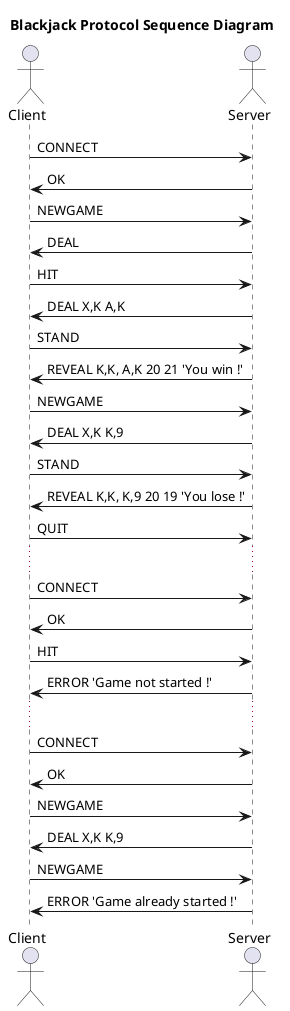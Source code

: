 @startuml
title Blackjack Protocol Sequence Diagram

actor Client
actor Server
Client -> Server : CONNECT
Server -> Client : OK
Client -> Server : NEWGAME
Server -> Client : DEAL
Client -> Server : HIT
Server -> Client : DEAL X,K A,K
Client -> Server : STAND
Server -> Client : REVEAL K,K, A,K 20 21 'You win !'
Client -> Server : NEWGAME
Server -> Client : DEAL X,K K,9
Client -> Server : STAND
Server -> Client : REVEAL K,K, K,9 20 19 'You lose !'
Client -> Server : QUIT
...
Client -> Server : CONNECT
Server -> Client : OK
Client -> Server : HIT
Server -> Client : ERROR 'Game not started !'
...
Client -> Server : CONNECT
Server -> Client : OK
Client -> Server : NEWGAME
Server -> Client : DEAL X,K K,9
Client -> Server : NEWGAME
Server -> Client : ERROR 'Game already started !'


@enduml

